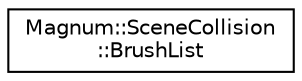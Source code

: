 digraph "圖形化之類別階層"
{
  edge [fontname="Helvetica",fontsize="10",labelfontname="Helvetica",labelfontsize="10"];
  node [fontname="Helvetica",fontsize="10",shape=record];
  rankdir="LR";
  Node1 [label="Magnum::SceneCollision\l::BrushList",height=0.2,width=0.4,color="black", fillcolor="white", style="filled",URL="$class_magnum_1_1_scene_collision_1_1_brush_list.html"];
}
